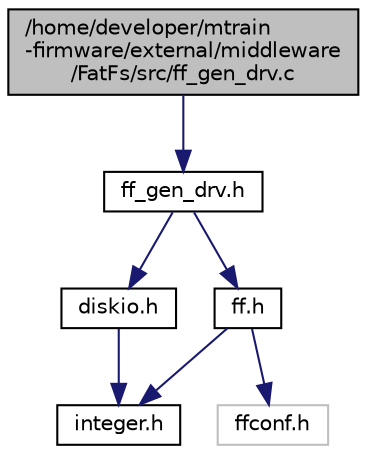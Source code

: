 digraph "/home/developer/mtrain-firmware/external/middleware/FatFs/src/ff_gen_drv.c"
{
  edge [fontname="Helvetica",fontsize="10",labelfontname="Helvetica",labelfontsize="10"];
  node [fontname="Helvetica",fontsize="10",shape=record];
  Node0 [label="/home/developer/mtrain\l-firmware/external/middleware\l/FatFs/src/ff_gen_drv.c",height=0.2,width=0.4,color="black", fillcolor="grey75", style="filled", fontcolor="black"];
  Node0 -> Node1 [color="midnightblue",fontsize="10",style="solid",fontname="Helvetica"];
  Node1 [label="ff_gen_drv.h",height=0.2,width=0.4,color="black", fillcolor="white", style="filled",URL="$ff__gen__drv_8h.html",tooltip="Header for ff_gen_drv.c module. "];
  Node1 -> Node2 [color="midnightblue",fontsize="10",style="solid",fontname="Helvetica"];
  Node2 [label="diskio.h",height=0.2,width=0.4,color="black", fillcolor="white", style="filled",URL="$diskio_8h.html"];
  Node2 -> Node3 [color="midnightblue",fontsize="10",style="solid",fontname="Helvetica"];
  Node3 [label="integer.h",height=0.2,width=0.4,color="black", fillcolor="white", style="filled",URL="$integer_8h.html"];
  Node1 -> Node4 [color="midnightblue",fontsize="10",style="solid",fontname="Helvetica"];
  Node4 [label="ff.h",height=0.2,width=0.4,color="black", fillcolor="white", style="filled",URL="$ff_8h.html"];
  Node4 -> Node3 [color="midnightblue",fontsize="10",style="solid",fontname="Helvetica"];
  Node4 -> Node5 [color="midnightblue",fontsize="10",style="solid",fontname="Helvetica"];
  Node5 [label="ffconf.h",height=0.2,width=0.4,color="grey75", fillcolor="white", style="filled"];
}
